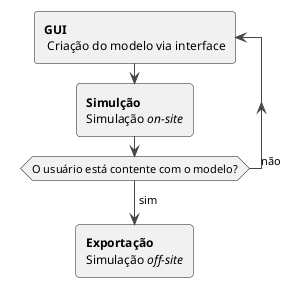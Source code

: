 @startuml
!theme vibrant
repeat :**GUI**\n Criação do modelo via interface;

:**Simulção**
Simulação //on-site//;

repeat while (O usuário está contente com o modelo?) is (    não)
-> sim;

:**Exportação**
Simulação //off-site//;
@enduml
